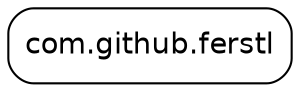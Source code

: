 digraph "parent" {
  node [shape="box",style="rounded",fontname="Helvetica",fontsize="14"]
  edge [fontsize="10",fontname="Helvetica"]

  // Node Definitions:
  "com.github.ferstl:compile"[label=<<font point-size="14">com.github.ferstl</font>>]

  // Edge Definitions:
}
